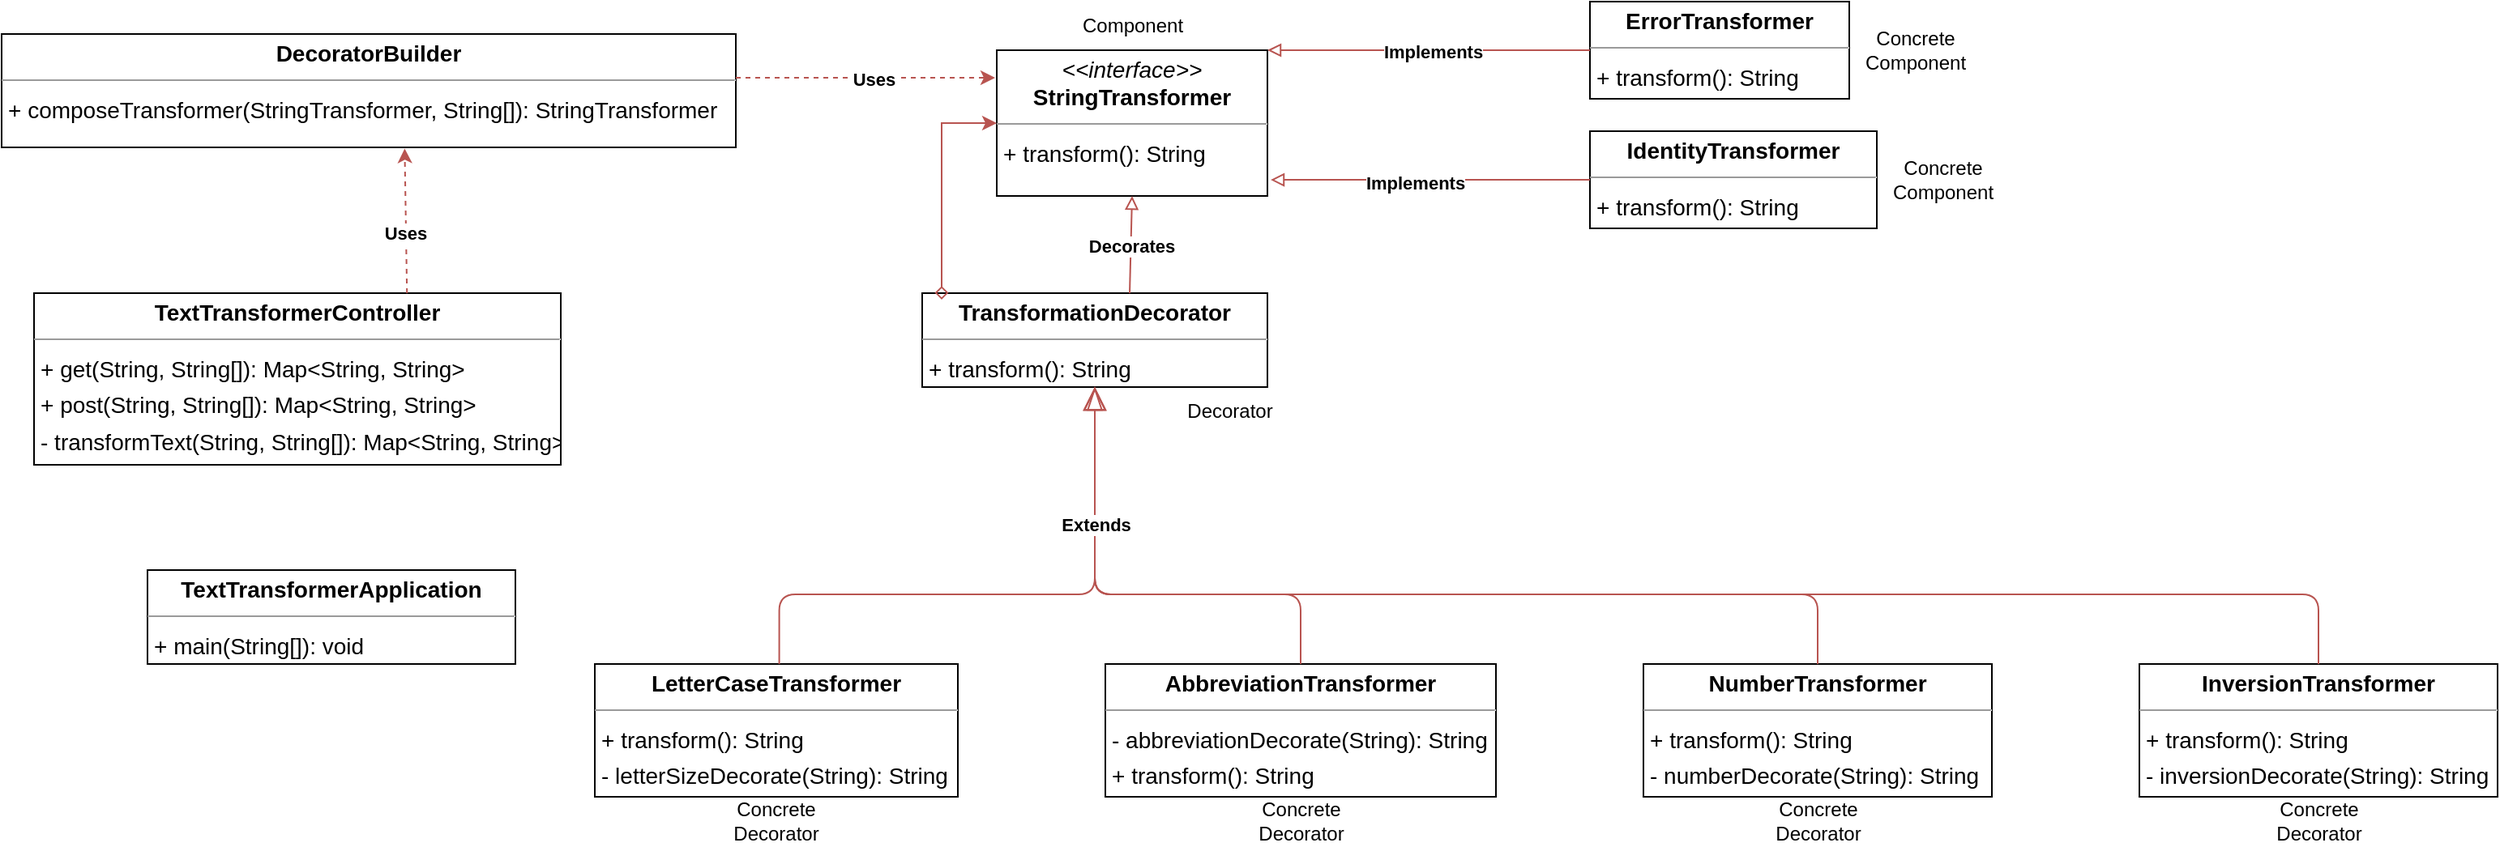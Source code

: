<mxfile version="22.1.11" type="device">
  <diagram id="m_xZexMjoMniG7AfcNuZ" name="Strona-1">
    <mxGraphModel dx="2078" dy="1284" grid="1" gridSize="10" guides="1" tooltips="1" connect="1" arrows="1" fold="1" page="0" pageScale="1" pageWidth="827" pageHeight="1169" background="none" math="0" shadow="0">
      <root>
        <mxCell id="0" />
        <mxCell id="1" parent="0" />
        <mxCell id="node8" value="&lt;p style=&quot;margin:0px;margin-top:4px;text-align:center;&quot;&gt;&lt;b&gt;AbbreviationTransformer&lt;/b&gt;&lt;/p&gt;&lt;hr size=&quot;1&quot;/&gt;&lt;p style=&quot;margin:0 0 0 4px;line-height:1.6;&quot;&gt;- abbreviationDecorate(String): String&lt;br/&gt;+ transform(): String&lt;/p&gt;" style="verticalAlign=top;align=left;overflow=fill;fontSize=14;fontFamily=Helvetica;html=1;rounded=0;shadow=0;comic=0;labelBackgroundColor=none;strokeWidth=1;" parent="1" vertex="1">
          <mxGeometry x="511" y="219" width="241" height="82" as="geometry" />
        </mxCell>
        <mxCell id="node5" value="&lt;p style=&quot;margin:0px;margin-top:4px;text-align:center;&quot;&gt;&lt;b&gt;DecoratorBuilder&lt;/b&gt;&lt;/p&gt;&lt;hr size=&quot;1&quot;/&gt;&lt;p style=&quot;margin:0 0 0 4px;line-height:1.6;&quot;&gt;+ composeTransformer(StringTransformer, String[]): StringTransformer&lt;/p&gt;" style="verticalAlign=top;align=left;overflow=fill;fontSize=14;fontFamily=Helvetica;html=1;rounded=0;shadow=0;comic=0;labelBackgroundColor=none;strokeWidth=1;" parent="1" vertex="1">
          <mxGeometry x="-170" y="-170" width="453" height="70" as="geometry" />
        </mxCell>
        <mxCell id="node1" value="&lt;p style=&quot;margin:0px;margin-top:4px;text-align:center;&quot;&gt;&lt;b&gt;ErrorTransformer&lt;/b&gt;&lt;/p&gt;&lt;hr size=&quot;1&quot;/&gt;&lt;p style=&quot;margin:0 0 0 4px;line-height:1.6;&quot;&gt;+ transform(): String&lt;/p&gt;" style="verticalAlign=top;align=left;overflow=fill;fontSize=14;fontFamily=Helvetica;html=1;rounded=0;shadow=0;comic=0;labelBackgroundColor=none;strokeWidth=1;" parent="1" vertex="1">
          <mxGeometry x="810" y="-190" width="160" height="60" as="geometry" />
        </mxCell>
        <mxCell id="node10" value="&lt;p style=&quot;margin:0px;margin-top:4px;text-align:center;&quot;&gt;&lt;b&gt;IdentityTransformer&lt;/b&gt;&lt;/p&gt;&lt;hr size=&quot;1&quot;/&gt;&lt;p style=&quot;margin:0 0 0 4px;line-height:1.6;&quot;&gt;+ transform(): String&lt;/p&gt;" style="verticalAlign=top;align=left;overflow=fill;fontSize=14;fontFamily=Helvetica;html=1;rounded=0;shadow=0;comic=0;labelBackgroundColor=none;strokeWidth=1;" parent="1" vertex="1">
          <mxGeometry x="810" y="-110" width="177" height="60" as="geometry" />
        </mxCell>
        <mxCell id="node3" value="&lt;p style=&quot;margin:0px;margin-top:4px;text-align:center;&quot;&gt;&lt;b&gt;InversionTransformer&lt;/b&gt;&lt;/p&gt;&lt;hr size=&quot;1&quot;/&gt;&lt;p style=&quot;margin:0 0 0 4px;line-height:1.6;&quot;&gt;+ transform(): String&lt;br/&gt;- inversionDecorate(String): String&lt;/p&gt;" style="verticalAlign=top;align=left;overflow=fill;fontSize=14;fontFamily=Helvetica;html=1;rounded=0;shadow=0;comic=0;labelBackgroundColor=none;strokeWidth=1;" parent="1" vertex="1">
          <mxGeometry x="1149" y="219" width="221" height="82" as="geometry" />
        </mxCell>
        <mxCell id="node2" value="&lt;p style=&quot;margin:0px;margin-top:4px;text-align:center;&quot;&gt;&lt;b&gt;LetterCaseTransformer&lt;/b&gt;&lt;/p&gt;&lt;hr size=&quot;1&quot;/&gt;&lt;p style=&quot;margin:0 0 0 4px;line-height:1.6;&quot;&gt;+ transform(): String&lt;br/&gt;- letterSizeDecorate(String): String&lt;/p&gt;" style="verticalAlign=top;align=left;overflow=fill;fontSize=14;fontFamily=Helvetica;html=1;rounded=0;shadow=0;comic=0;labelBackgroundColor=none;strokeWidth=1;" parent="1" vertex="1">
          <mxGeometry x="196" y="219" width="224" height="82" as="geometry" />
        </mxCell>
        <mxCell id="node9" value="&lt;p style=&quot;margin:0px;margin-top:4px;text-align:center;&quot;&gt;&lt;b&gt;NumberTransformer&lt;/b&gt;&lt;/p&gt;&lt;hr size=&quot;1&quot;/&gt;&lt;p style=&quot;margin:0 0 0 4px;line-height:1.6;&quot;&gt;+ transform(): String&lt;br/&gt;- numberDecorate(String): String&lt;/p&gt;" style="verticalAlign=top;align=left;overflow=fill;fontSize=14;fontFamily=Helvetica;html=1;rounded=0;shadow=0;comic=0;labelBackgroundColor=none;strokeWidth=1;" parent="1" vertex="1">
          <mxGeometry x="843" y="219" width="215" height="82" as="geometry" />
        </mxCell>
        <mxCell id="node6" value="&lt;p style=&quot;margin:0px;margin-top:4px;text-align:center;&quot;&gt;&lt;i&gt;&amp;lt;&amp;lt;interface&amp;gt;&amp;gt;&lt;/i&gt;&lt;br/&gt;&lt;b&gt;StringTransformer&lt;/b&gt;&lt;/p&gt;&lt;hr size=&quot;1&quot;/&gt;&lt;p style=&quot;margin:0 0 0 4px;line-height:1.6;&quot;&gt;+ transform(): String&lt;/p&gt;" style="verticalAlign=top;align=left;overflow=fill;fontSize=14;fontFamily=Helvetica;html=1;rounded=0;shadow=0;comic=0;labelBackgroundColor=none;strokeWidth=1;" parent="1" vertex="1">
          <mxGeometry x="444" y="-160" width="167" height="90" as="geometry" />
        </mxCell>
        <mxCell id="node7" value="&lt;p style=&quot;margin:0px;margin-top:4px;text-align:center;&quot;&gt;&lt;b&gt;TextTransformerApplication&lt;/b&gt;&lt;/p&gt;&lt;hr size=&quot;1&quot;/&gt;&lt;p style=&quot;margin:0 0 0 4px;line-height:1.6;&quot;&gt;+ main(String[]): void&lt;/p&gt;" style="verticalAlign=top;align=left;overflow=fill;fontSize=14;fontFamily=Helvetica;html=1;rounded=0;shadow=0;comic=0;labelBackgroundColor=none;strokeWidth=1;" parent="1" vertex="1">
          <mxGeometry x="-80" y="161" width="227" height="58" as="geometry" />
        </mxCell>
        <mxCell id="node4" value="&lt;p style=&quot;margin:0px;margin-top:4px;text-align:center;&quot;&gt;&lt;b&gt;TextTransformerController&lt;/b&gt;&lt;/p&gt;&lt;hr size=&quot;1&quot;/&gt;&lt;p style=&quot;margin:0 0 0 4px;line-height:1.6;&quot;&gt;+ get(String, String[]): Map&amp;lt;String, String&amp;gt;&lt;br/&gt;+ post(String, String[]): Map&amp;lt;String, String&amp;gt;&lt;br/&gt;- transformText(String, String[]): Map&amp;lt;String, String&amp;gt;&lt;/p&gt;" style="verticalAlign=top;align=left;overflow=fill;fontSize=14;fontFamily=Helvetica;html=1;rounded=0;shadow=0;comic=0;labelBackgroundColor=none;strokeWidth=1;" parent="1" vertex="1">
          <mxGeometry x="-150" y="-10" width="325" height="106" as="geometry" />
        </mxCell>
        <mxCell id="node0" value="&lt;p style=&quot;margin:0px;margin-top:4px;text-align:center;&quot;&gt;&lt;b&gt;TransformationDecorator&lt;/b&gt;&lt;/p&gt;&lt;hr size=&quot;1&quot;/&gt;&lt;p style=&quot;margin:0 0 0 4px;line-height:1.6;&quot;&gt;+ transform(): String&lt;/p&gt;" style="verticalAlign=top;align=left;overflow=fill;fontSize=14;fontFamily=Helvetica;html=1;rounded=0;shadow=0;comic=0;labelBackgroundColor=none;strokeWidth=1;" parent="1" vertex="1">
          <mxGeometry x="398" y="-10" width="213" height="58" as="geometry" />
        </mxCell>
        <mxCell id="edge0" value="" style="html=1;rounded=1;edgeStyle=orthogonalEdgeStyle;dashed=0;startArrow=none;endArrow=blockThin;endSize=12;strokeColor=#b85450;exitX=0.500;exitY=0.000;exitDx=0;exitDy=0;entryX=0.500;entryY=1.000;entryDx=0;entryDy=0;endFill=0;fillColor=#f8cecc;" parent="1" source="node8" target="node0" edge="1">
          <mxGeometry width="50" height="50" relative="1" as="geometry">
            <Array as="points">
              <mxPoint x="632" y="176" />
              <mxPoint x="505" y="176" />
            </Array>
          </mxGeometry>
        </mxCell>
        <mxCell id="edge5" value="" style="html=1;rounded=1;edgeStyle=orthogonalEdgeStyle;dashed=0;startArrow=none;endArrow=block;endSize=12;strokeColor=#b85450;exitX=0.500;exitY=0.001;exitDx=0;exitDy=0;entryX=0.500;entryY=1.000;entryDx=0;entryDy=0;endFill=0;fillColor=#f8cecc;" parent="1" source="node3" target="node0" edge="1">
          <mxGeometry width="50" height="50" relative="1" as="geometry">
            <Array as="points">
              <mxPoint x="1260" y="176" />
              <mxPoint x="505" y="176" />
            </Array>
          </mxGeometry>
        </mxCell>
        <mxCell id="edge6" value="" style="html=1;rounded=1;edgeStyle=orthogonalEdgeStyle;dashed=0;startArrow=none;endArrow=block;endSize=12;strokeColor=#b85450;exitX=0.508;exitY=0.000;exitDx=0;exitDy=0;entryX=0.500;entryY=1.000;entryDx=0;entryDy=0;endFill=0;fillColor=#f8cecc;" parent="1" source="node2" target="node0" edge="1">
          <mxGeometry width="50" height="50" relative="1" as="geometry">
            <Array as="points">
              <mxPoint x="310" y="176" />
              <mxPoint x="505" y="176" />
            </Array>
          </mxGeometry>
        </mxCell>
        <mxCell id="edge3" value="" style="html=1;rounded=1;edgeStyle=orthogonalEdgeStyle;dashed=0;startArrow=none;endArrow=block;endSize=12;strokeColor=#b85450;exitX=0.500;exitY=0.000;exitDx=0;exitDy=0;entryX=0.500;entryY=1.000;entryDx=0;entryDy=0;endFill=0;fillColor=#f8cecc;" parent="1" source="node9" target="node0" edge="1">
          <mxGeometry width="50" height="50" relative="1" as="geometry">
            <Array as="points">
              <mxPoint x="951" y="176" />
              <mxPoint x="505" y="176" />
            </Array>
          </mxGeometry>
        </mxCell>
        <mxCell id="ex-Bpfcj4fFjCFNldc1S-9" value="&lt;b&gt;Extends&lt;/b&gt;" style="edgeLabel;html=1;align=center;verticalAlign=middle;resizable=0;points=[];" vertex="1" connectable="0" parent="edge3">
          <mxGeometry x="0.726" relative="1" as="geometry">
            <mxPoint as="offset" />
          </mxGeometry>
        </mxCell>
        <mxCell id="aKesoCv9TJt9f7RjVg97-1" value="" style="endArrow=block;html=1;rounded=0;exitX=0.601;exitY=0;exitDx=0;exitDy=0;entryX=0.5;entryY=1;entryDx=0;entryDy=0;endFill=0;exitPerimeter=0;fillColor=#f8cecc;strokeColor=#b85450;" parent="1" source="node0" target="node6" edge="1">
          <mxGeometry width="50" height="50" relative="1" as="geometry">
            <mxPoint x="461" y="-20" as="sourcePoint" />
            <mxPoint x="505" y="-50" as="targetPoint" />
          </mxGeometry>
        </mxCell>
        <mxCell id="ex-Bpfcj4fFjCFNldc1S-10" value="&lt;b&gt;Decorates&lt;/b&gt;" style="edgeLabel;html=1;align=center;verticalAlign=middle;resizable=0;points=[];" vertex="1" connectable="0" parent="aKesoCv9TJt9f7RjVg97-1">
          <mxGeometry x="-0.024" relative="1" as="geometry">
            <mxPoint as="offset" />
          </mxGeometry>
        </mxCell>
        <mxCell id="aKesoCv9TJt9f7RjVg97-3" value="" style="endArrow=block;html=1;rounded=0;entryX=1.012;entryY=0.889;entryDx=0;entryDy=0;endFill=0;entryPerimeter=0;fillColor=#f8cecc;strokeColor=#b85450;exitX=0;exitY=0.5;exitDx=0;exitDy=0;" parent="1" source="node10" target="node6" edge="1">
          <mxGeometry width="50" height="50" relative="1" as="geometry">
            <mxPoint x="800" y="-80" as="sourcePoint" />
            <mxPoint x="630" y="-90" as="targetPoint" />
          </mxGeometry>
        </mxCell>
        <mxCell id="ex-Bpfcj4fFjCFNldc1S-12" value="&lt;b&gt;Implements&lt;/b&gt;" style="edgeLabel;html=1;align=center;verticalAlign=middle;resizable=0;points=[];" vertex="1" connectable="0" parent="aKesoCv9TJt9f7RjVg97-3">
          <mxGeometry x="0.097" y="2" relative="1" as="geometry">
            <mxPoint as="offset" />
          </mxGeometry>
        </mxCell>
        <mxCell id="aKesoCv9TJt9f7RjVg97-4" value="" style="endArrow=block;html=1;rounded=0;endFill=0;entryX=1;entryY=0;entryDx=0;entryDy=0;fillColor=#f8cecc;strokeColor=#b85450;exitX=0;exitY=0.5;exitDx=0;exitDy=0;" parent="1" source="node1" target="node6" edge="1">
          <mxGeometry width="50" height="50" relative="1" as="geometry">
            <mxPoint x="770" y="-160" as="sourcePoint" />
            <mxPoint x="600" y="-110" as="targetPoint" />
            <Array as="points" />
          </mxGeometry>
        </mxCell>
        <mxCell id="ex-Bpfcj4fFjCFNldc1S-13" value="&lt;b style=&quot;border-color: var(--border-color);&quot;&gt;Implements&lt;/b&gt;" style="edgeLabel;html=1;align=center;verticalAlign=middle;resizable=0;points=[];" vertex="1" connectable="0" parent="aKesoCv9TJt9f7RjVg97-4">
          <mxGeometry x="-0.021" y="1" relative="1" as="geometry">
            <mxPoint as="offset" />
          </mxGeometry>
        </mxCell>
        <mxCell id="aKesoCv9TJt9f7RjVg97-8" value="" style="endArrow=classic;html=1;rounded=0;entryX=0;entryY=0.5;entryDx=0;entryDy=0;startArrow=diamond;startFill=0;fillColor=#f8cecc;strokeColor=#b85450;" parent="1" target="node6" edge="1">
          <mxGeometry width="50" height="50" relative="1" as="geometry">
            <mxPoint x="410" y="-6" as="sourcePoint" />
            <mxPoint x="410" y="-160" as="targetPoint" />
            <Array as="points">
              <mxPoint x="410" y="-115" />
            </Array>
          </mxGeometry>
        </mxCell>
        <mxCell id="PA5fDtVTgyA7qbF2EEpD-1" value="" style="endArrow=classic;html=1;rounded=0;exitX=0.708;exitY=0;exitDx=0;exitDy=0;exitPerimeter=0;dashed=1;fillColor=#f8cecc;strokeColor=#b85450;entryX=0.549;entryY=1.01;entryDx=0;entryDy=0;entryPerimeter=0;" parent="1" source="node4" edge="1" target="node5">
          <mxGeometry width="50" height="50" relative="1" as="geometry">
            <mxPoint x="101.5" y="-40" as="sourcePoint" />
            <mxPoint x="151.5" y="-90" as="targetPoint" />
          </mxGeometry>
        </mxCell>
        <mxCell id="ex-Bpfcj4fFjCFNldc1S-16" value="&lt;b&gt;Uses&lt;/b&gt;" style="edgeLabel;html=1;align=center;verticalAlign=middle;resizable=0;points=[];" vertex="1" connectable="0" parent="PA5fDtVTgyA7qbF2EEpD-1">
          <mxGeometry x="-0.159" y="1" relative="1" as="geometry">
            <mxPoint as="offset" />
          </mxGeometry>
        </mxCell>
        <mxCell id="PA5fDtVTgyA7qbF2EEpD-2" value="" style="endArrow=classic;html=1;rounded=0;dashed=1;exitX=1;exitY=0.386;exitDx=0;exitDy=0;exitPerimeter=0;fillColor=#f8cecc;strokeColor=#b85450;entryX=-0.006;entryY=0.189;entryDx=0;entryDy=0;entryPerimeter=0;" parent="1" source="node5" edge="1" target="node6">
          <mxGeometry width="50" height="50" relative="1" as="geometry">
            <mxPoint x="360" y="-120" as="sourcePoint" />
            <mxPoint x="440" y="-143" as="targetPoint" />
          </mxGeometry>
        </mxCell>
        <mxCell id="ex-Bpfcj4fFjCFNldc1S-15" value="&lt;b&gt;Uses&lt;/b&gt;" style="edgeLabel;html=1;align=center;verticalAlign=middle;resizable=0;points=[];" vertex="1" connectable="0" parent="PA5fDtVTgyA7qbF2EEpD-2">
          <mxGeometry x="0.061" y="-1" relative="1" as="geometry">
            <mxPoint as="offset" />
          </mxGeometry>
        </mxCell>
        <mxCell id="ex-Bpfcj4fFjCFNldc1S-1" value="Component" style="text;strokeColor=none;align=center;fillColor=none;html=1;verticalAlign=middle;whiteSpace=wrap;rounded=0;" vertex="1" parent="1">
          <mxGeometry x="497.5" y="-190" width="60" height="30" as="geometry" />
        </mxCell>
        <mxCell id="ex-Bpfcj4fFjCFNldc1S-2" value="Concrete Decorator" style="text;strokeColor=none;align=center;fillColor=none;html=1;verticalAlign=middle;whiteSpace=wrap;rounded=0;" vertex="1" parent="1">
          <mxGeometry x="278" y="301" width="60" height="30" as="geometry" />
        </mxCell>
        <mxCell id="ex-Bpfcj4fFjCFNldc1S-3" value="Concrete Decorator" style="text;strokeColor=none;align=center;fillColor=none;html=1;verticalAlign=middle;whiteSpace=wrap;rounded=0;" vertex="1" parent="1">
          <mxGeometry x="601.5" y="301" width="60" height="30" as="geometry" />
        </mxCell>
        <mxCell id="ex-Bpfcj4fFjCFNldc1S-4" value="Concrete Decorator" style="text;strokeColor=none;align=center;fillColor=none;html=1;verticalAlign=middle;whiteSpace=wrap;rounded=0;" vertex="1" parent="1">
          <mxGeometry x="920.5" y="301" width="60" height="30" as="geometry" />
        </mxCell>
        <mxCell id="ex-Bpfcj4fFjCFNldc1S-5" value="Concrete Decorator" style="text;strokeColor=none;align=center;fillColor=none;html=1;verticalAlign=middle;whiteSpace=wrap;rounded=0;" vertex="1" parent="1">
          <mxGeometry x="1229.5" y="301" width="60" height="30" as="geometry" />
        </mxCell>
        <mxCell id="ex-Bpfcj4fFjCFNldc1S-6" value="Decorator" style="text;strokeColor=none;align=center;fillColor=none;html=1;verticalAlign=middle;whiteSpace=wrap;rounded=0;" vertex="1" parent="1">
          <mxGeometry x="557.5" y="48" width="60" height="30" as="geometry" />
        </mxCell>
        <mxCell id="ex-Bpfcj4fFjCFNldc1S-7" value="Concrete Component" style="text;strokeColor=none;align=center;fillColor=none;html=1;verticalAlign=middle;whiteSpace=wrap;rounded=0;" vertex="1" parent="1">
          <mxGeometry x="980.5" y="-175" width="60" height="30" as="geometry" />
        </mxCell>
        <mxCell id="ex-Bpfcj4fFjCFNldc1S-8" value="Concrete Component" style="text;strokeColor=none;align=center;fillColor=none;html=1;verticalAlign=middle;whiteSpace=wrap;rounded=0;" vertex="1" parent="1">
          <mxGeometry x="998" y="-95" width="60" height="30" as="geometry" />
        </mxCell>
      </root>
    </mxGraphModel>
  </diagram>
</mxfile>
